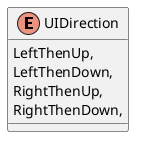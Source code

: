 @startuml
enum UIDirection {
    LeftThenUp,
    LeftThenDown,
    RightThenUp,
    RightThenDown,
}
@enduml
